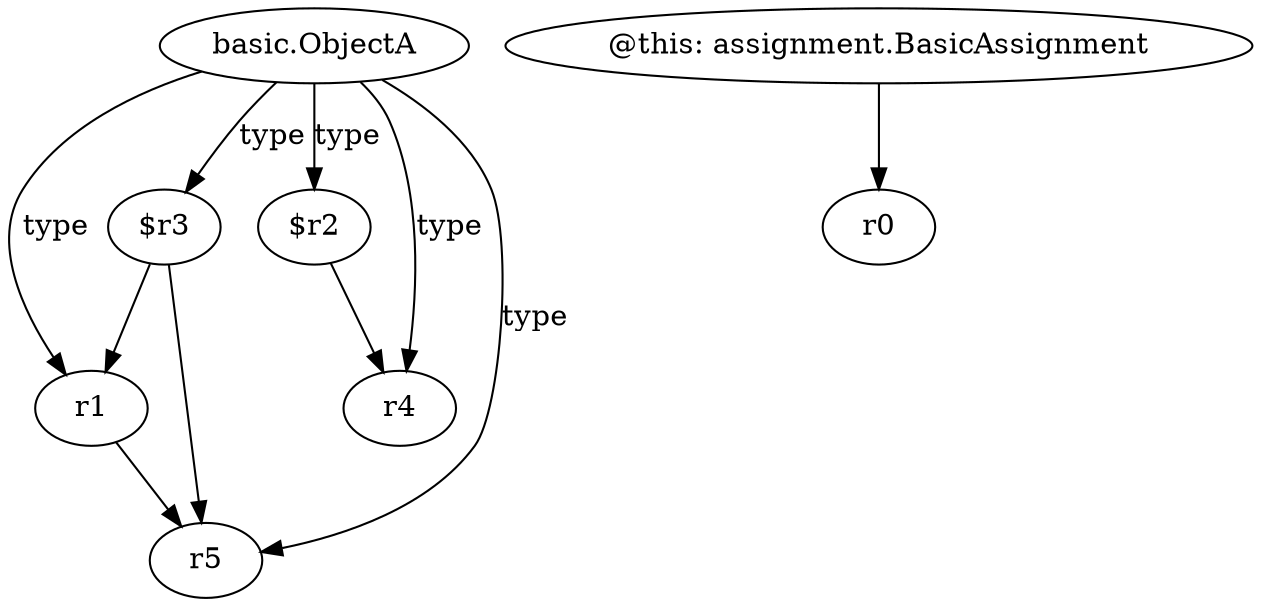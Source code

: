 digraph g {
0[label="$r3"]
1[label="r1"]
0->1[label=""]
2[label="$r2"]
3[label="r4"]
2->3[label=""]
4[label="basic.ObjectA"]
4->0[label="type"]
5[label="r5"]
1->5[label=""]
6[label="@this: assignment.BasicAssignment"]
7[label="r0"]
6->7[label=""]
4->5[label="type"]
0->5[label=""]
4->3[label="type"]
4->2[label="type"]
4->1[label="type"]
}